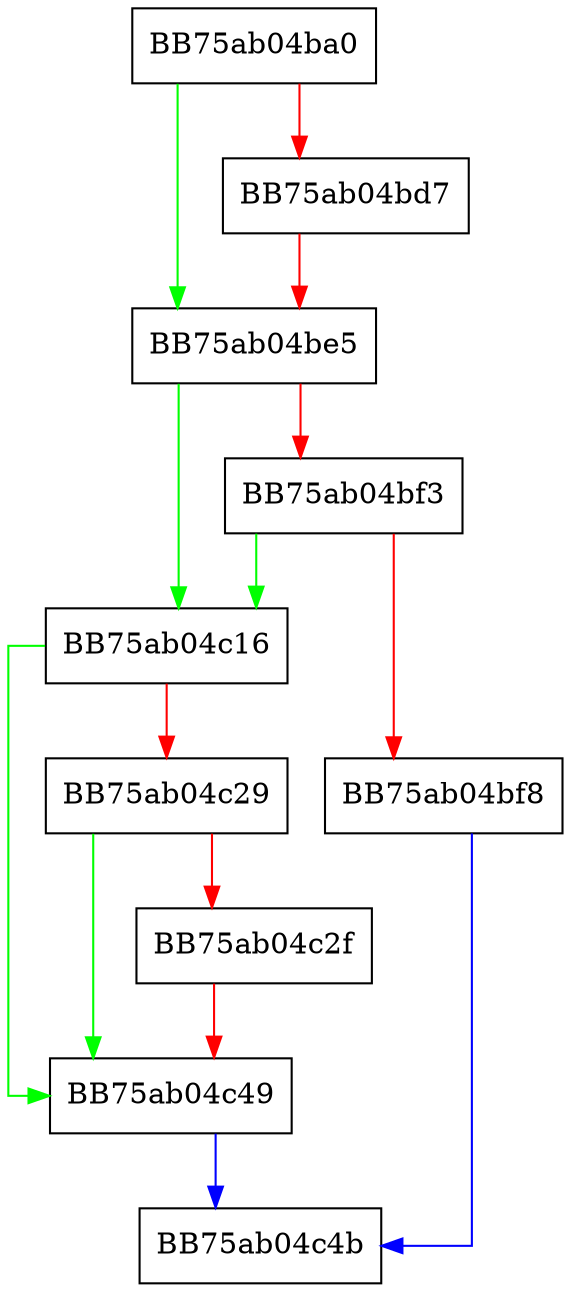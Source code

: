 digraph LsaReadU16 {
  node [shape="box"];
  graph [splines=ortho];
  BB75ab04ba0 -> BB75ab04be5 [color="green"];
  BB75ab04ba0 -> BB75ab04bd7 [color="red"];
  BB75ab04bd7 -> BB75ab04be5 [color="red"];
  BB75ab04be5 -> BB75ab04c16 [color="green"];
  BB75ab04be5 -> BB75ab04bf3 [color="red"];
  BB75ab04bf3 -> BB75ab04c16 [color="green"];
  BB75ab04bf3 -> BB75ab04bf8 [color="red"];
  BB75ab04bf8 -> BB75ab04c4b [color="blue"];
  BB75ab04c16 -> BB75ab04c49 [color="green"];
  BB75ab04c16 -> BB75ab04c29 [color="red"];
  BB75ab04c29 -> BB75ab04c49 [color="green"];
  BB75ab04c29 -> BB75ab04c2f [color="red"];
  BB75ab04c2f -> BB75ab04c49 [color="red"];
  BB75ab04c49 -> BB75ab04c4b [color="blue"];
}